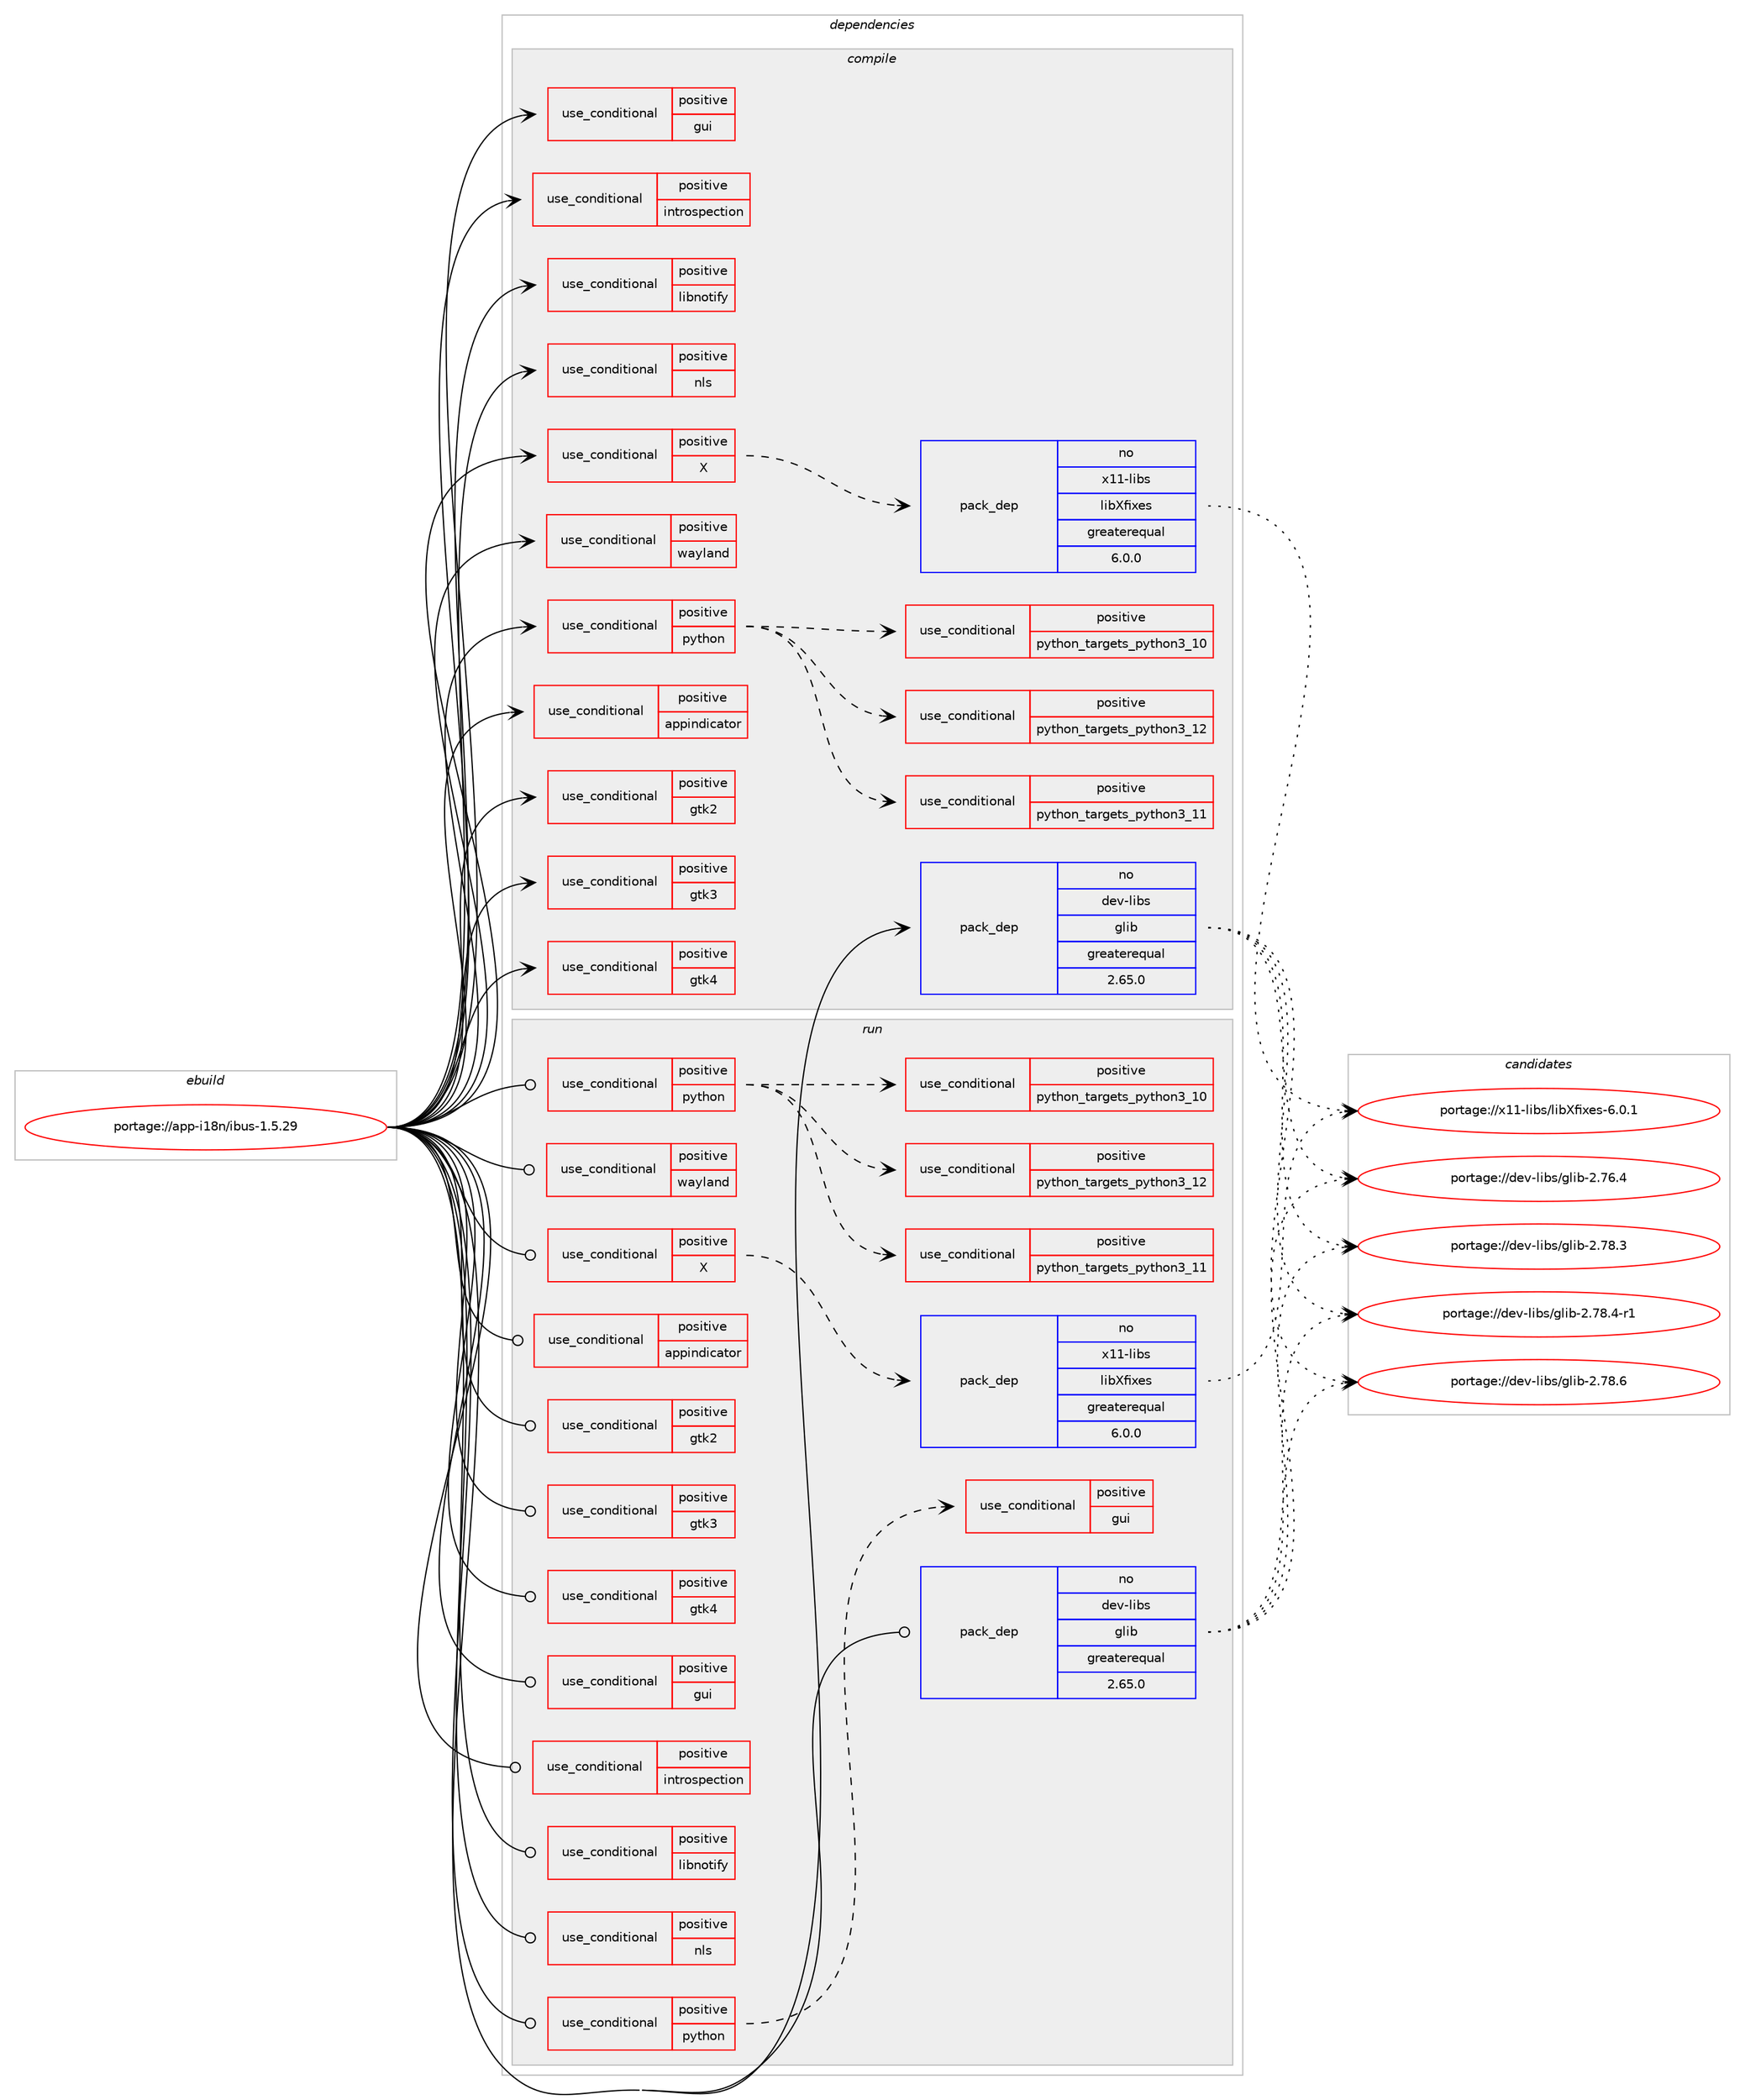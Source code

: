digraph prolog {

# *************
# Graph options
# *************

newrank=true;
concentrate=true;
compound=true;
graph [rankdir=LR,fontname=Helvetica,fontsize=10,ranksep=1.5];#, ranksep=2.5, nodesep=0.2];
edge  [arrowhead=vee];
node  [fontname=Helvetica,fontsize=10];

# **********
# The ebuild
# **********

subgraph cluster_leftcol {
color=gray;
rank=same;
label=<<i>ebuild</i>>;
id [label="portage://app-i18n/ibus-1.5.29", color=red, width=4, href="../app-i18n/ibus-1.5.29.svg"];
}

# ****************
# The dependencies
# ****************

subgraph cluster_midcol {
color=gray;
label=<<i>dependencies</i>>;
subgraph cluster_compile {
fillcolor="#eeeeee";
style=filled;
label=<<i>compile</i>>;
subgraph cond10492 {
dependency16793 [label=<<TABLE BORDER="0" CELLBORDER="1" CELLSPACING="0" CELLPADDING="4"><TR><TD ROWSPAN="3" CELLPADDING="10">use_conditional</TD></TR><TR><TD>positive</TD></TR><TR><TD>X</TD></TR></TABLE>>, shape=none, color=red];
# *** BEGIN UNKNOWN DEPENDENCY TYPE (TODO) ***
# dependency16793 -> package_dependency(portage://app-i18n/ibus-1.5.29,install,no,x11-libs,libX11,none,[,,],[],[])
# *** END UNKNOWN DEPENDENCY TYPE (TODO) ***

subgraph pack5959 {
dependency16794 [label=<<TABLE BORDER="0" CELLBORDER="1" CELLSPACING="0" CELLPADDING="4" WIDTH="220"><TR><TD ROWSPAN="6" CELLPADDING="30">pack_dep</TD></TR><TR><TD WIDTH="110">no</TD></TR><TR><TD>x11-libs</TD></TR><TR><TD>libXfixes</TD></TR><TR><TD>greaterequal</TD></TR><TR><TD>6.0.0</TD></TR></TABLE>>, shape=none, color=blue];
}
dependency16793:e -> dependency16794:w [weight=20,style="dashed",arrowhead="vee"];
}
id:e -> dependency16793:w [weight=20,style="solid",arrowhead="vee"];
subgraph cond10493 {
dependency16795 [label=<<TABLE BORDER="0" CELLBORDER="1" CELLSPACING="0" CELLPADDING="4"><TR><TD ROWSPAN="3" CELLPADDING="10">use_conditional</TD></TR><TR><TD>positive</TD></TR><TR><TD>appindicator</TD></TR></TABLE>>, shape=none, color=red];
# *** BEGIN UNKNOWN DEPENDENCY TYPE (TODO) ***
# dependency16795 -> package_dependency(portage://app-i18n/ibus-1.5.29,install,no,dev-libs,libdbusmenu,none,[,,],[],[use(optenable(gtk3),none)])
# *** END UNKNOWN DEPENDENCY TYPE (TODO) ***

}
id:e -> dependency16795:w [weight=20,style="solid",arrowhead="vee"];
subgraph cond10494 {
dependency16796 [label=<<TABLE BORDER="0" CELLBORDER="1" CELLSPACING="0" CELLPADDING="4"><TR><TD ROWSPAN="3" CELLPADDING="10">use_conditional</TD></TR><TR><TD>positive</TD></TR><TR><TD>gtk2</TD></TR></TABLE>>, shape=none, color=red];
# *** BEGIN UNKNOWN DEPENDENCY TYPE (TODO) ***
# dependency16796 -> package_dependency(portage://app-i18n/ibus-1.5.29,install,no,x11-libs,gtk+,none,[,,],[slot(2)],[])
# *** END UNKNOWN DEPENDENCY TYPE (TODO) ***

}
id:e -> dependency16796:w [weight=20,style="solid",arrowhead="vee"];
subgraph cond10495 {
dependency16797 [label=<<TABLE BORDER="0" CELLBORDER="1" CELLSPACING="0" CELLPADDING="4"><TR><TD ROWSPAN="3" CELLPADDING="10">use_conditional</TD></TR><TR><TD>positive</TD></TR><TR><TD>gtk3</TD></TR></TABLE>>, shape=none, color=red];
# *** BEGIN UNKNOWN DEPENDENCY TYPE (TODO) ***
# dependency16797 -> package_dependency(portage://app-i18n/ibus-1.5.29,install,no,x11-libs,gtk+,none,[,,],[slot(3)],[])
# *** END UNKNOWN DEPENDENCY TYPE (TODO) ***

}
id:e -> dependency16797:w [weight=20,style="solid",arrowhead="vee"];
subgraph cond10496 {
dependency16798 [label=<<TABLE BORDER="0" CELLBORDER="1" CELLSPACING="0" CELLPADDING="4"><TR><TD ROWSPAN="3" CELLPADDING="10">use_conditional</TD></TR><TR><TD>positive</TD></TR><TR><TD>gtk4</TD></TR></TABLE>>, shape=none, color=red];
# *** BEGIN UNKNOWN DEPENDENCY TYPE (TODO) ***
# dependency16798 -> package_dependency(portage://app-i18n/ibus-1.5.29,install,no,gui-libs,gtk,none,[,,],[slot(4)],[])
# *** END UNKNOWN DEPENDENCY TYPE (TODO) ***

}
id:e -> dependency16798:w [weight=20,style="solid",arrowhead="vee"];
subgraph cond10497 {
dependency16799 [label=<<TABLE BORDER="0" CELLBORDER="1" CELLSPACING="0" CELLPADDING="4"><TR><TD ROWSPAN="3" CELLPADDING="10">use_conditional</TD></TR><TR><TD>positive</TD></TR><TR><TD>gui</TD></TR></TABLE>>, shape=none, color=red];
# *** BEGIN UNKNOWN DEPENDENCY TYPE (TODO) ***
# dependency16799 -> package_dependency(portage://app-i18n/ibus-1.5.29,install,no,x11-libs,libX11,none,[,,],[],[])
# *** END UNKNOWN DEPENDENCY TYPE (TODO) ***

# *** BEGIN UNKNOWN DEPENDENCY TYPE (TODO) ***
# dependency16799 -> package_dependency(portage://app-i18n/ibus-1.5.29,install,no,x11-libs,libXi,none,[,,],[],[])
# *** END UNKNOWN DEPENDENCY TYPE (TODO) ***

}
id:e -> dependency16799:w [weight=20,style="solid",arrowhead="vee"];
subgraph cond10498 {
dependency16800 [label=<<TABLE BORDER="0" CELLBORDER="1" CELLSPACING="0" CELLPADDING="4"><TR><TD ROWSPAN="3" CELLPADDING="10">use_conditional</TD></TR><TR><TD>positive</TD></TR><TR><TD>introspection</TD></TR></TABLE>>, shape=none, color=red];
# *** BEGIN UNKNOWN DEPENDENCY TYPE (TODO) ***
# dependency16800 -> package_dependency(portage://app-i18n/ibus-1.5.29,install,no,dev-libs,gobject-introspection,none,[,,],[],[])
# *** END UNKNOWN DEPENDENCY TYPE (TODO) ***

}
id:e -> dependency16800:w [weight=20,style="solid",arrowhead="vee"];
subgraph cond10499 {
dependency16801 [label=<<TABLE BORDER="0" CELLBORDER="1" CELLSPACING="0" CELLPADDING="4"><TR><TD ROWSPAN="3" CELLPADDING="10">use_conditional</TD></TR><TR><TD>positive</TD></TR><TR><TD>libnotify</TD></TR></TABLE>>, shape=none, color=red];
# *** BEGIN UNKNOWN DEPENDENCY TYPE (TODO) ***
# dependency16801 -> package_dependency(portage://app-i18n/ibus-1.5.29,install,no,x11-libs,libnotify,none,[,,],[],[])
# *** END UNKNOWN DEPENDENCY TYPE (TODO) ***

}
id:e -> dependency16801:w [weight=20,style="solid",arrowhead="vee"];
subgraph cond10500 {
dependency16802 [label=<<TABLE BORDER="0" CELLBORDER="1" CELLSPACING="0" CELLPADDING="4"><TR><TD ROWSPAN="3" CELLPADDING="10">use_conditional</TD></TR><TR><TD>positive</TD></TR><TR><TD>nls</TD></TR></TABLE>>, shape=none, color=red];
# *** BEGIN UNKNOWN DEPENDENCY TYPE (TODO) ***
# dependency16802 -> package_dependency(portage://app-i18n/ibus-1.5.29,install,no,virtual,libintl,none,[,,],[],[])
# *** END UNKNOWN DEPENDENCY TYPE (TODO) ***

}
id:e -> dependency16802:w [weight=20,style="solid",arrowhead="vee"];
subgraph cond10501 {
dependency16803 [label=<<TABLE BORDER="0" CELLBORDER="1" CELLSPACING="0" CELLPADDING="4"><TR><TD ROWSPAN="3" CELLPADDING="10">use_conditional</TD></TR><TR><TD>positive</TD></TR><TR><TD>python</TD></TR></TABLE>>, shape=none, color=red];
subgraph cond10502 {
dependency16804 [label=<<TABLE BORDER="0" CELLBORDER="1" CELLSPACING="0" CELLPADDING="4"><TR><TD ROWSPAN="3" CELLPADDING="10">use_conditional</TD></TR><TR><TD>positive</TD></TR><TR><TD>python_targets_python3_10</TD></TR></TABLE>>, shape=none, color=red];
# *** BEGIN UNKNOWN DEPENDENCY TYPE (TODO) ***
# dependency16804 -> package_dependency(portage://app-i18n/ibus-1.5.29,install,no,dev-lang,python,none,[,,],[slot(3.10)],[])
# *** END UNKNOWN DEPENDENCY TYPE (TODO) ***

}
dependency16803:e -> dependency16804:w [weight=20,style="dashed",arrowhead="vee"];
subgraph cond10503 {
dependency16805 [label=<<TABLE BORDER="0" CELLBORDER="1" CELLSPACING="0" CELLPADDING="4"><TR><TD ROWSPAN="3" CELLPADDING="10">use_conditional</TD></TR><TR><TD>positive</TD></TR><TR><TD>python_targets_python3_11</TD></TR></TABLE>>, shape=none, color=red];
# *** BEGIN UNKNOWN DEPENDENCY TYPE (TODO) ***
# dependency16805 -> package_dependency(portage://app-i18n/ibus-1.5.29,install,no,dev-lang,python,none,[,,],[slot(3.11)],[])
# *** END UNKNOWN DEPENDENCY TYPE (TODO) ***

}
dependency16803:e -> dependency16805:w [weight=20,style="dashed",arrowhead="vee"];
subgraph cond10504 {
dependency16806 [label=<<TABLE BORDER="0" CELLBORDER="1" CELLSPACING="0" CELLPADDING="4"><TR><TD ROWSPAN="3" CELLPADDING="10">use_conditional</TD></TR><TR><TD>positive</TD></TR><TR><TD>python_targets_python3_12</TD></TR></TABLE>>, shape=none, color=red];
# *** BEGIN UNKNOWN DEPENDENCY TYPE (TODO) ***
# dependency16806 -> package_dependency(portage://app-i18n/ibus-1.5.29,install,no,dev-lang,python,none,[,,],[slot(3.12)],[])
# *** END UNKNOWN DEPENDENCY TYPE (TODO) ***

}
dependency16803:e -> dependency16806:w [weight=20,style="dashed",arrowhead="vee"];
# *** BEGIN UNKNOWN DEPENDENCY TYPE (TODO) ***
# dependency16803 -> package_dependency(portage://app-i18n/ibus-1.5.29,install,no,dev-python,pygobject,none,[,,],[slot(3)],[use(optenable(python_targets_python3_10),negative),use(optenable(python_targets_python3_11),negative),use(optenable(python_targets_python3_12),negative)])
# *** END UNKNOWN DEPENDENCY TYPE (TODO) ***

}
id:e -> dependency16803:w [weight=20,style="solid",arrowhead="vee"];
subgraph cond10505 {
dependency16807 [label=<<TABLE BORDER="0" CELLBORDER="1" CELLSPACING="0" CELLPADDING="4"><TR><TD ROWSPAN="3" CELLPADDING="10">use_conditional</TD></TR><TR><TD>positive</TD></TR><TR><TD>wayland</TD></TR></TABLE>>, shape=none, color=red];
# *** BEGIN UNKNOWN DEPENDENCY TYPE (TODO) ***
# dependency16807 -> package_dependency(portage://app-i18n/ibus-1.5.29,install,no,dev-libs,wayland,none,[,,],[],[])
# *** END UNKNOWN DEPENDENCY TYPE (TODO) ***

# *** BEGIN UNKNOWN DEPENDENCY TYPE (TODO) ***
# dependency16807 -> package_dependency(portage://app-i18n/ibus-1.5.29,install,no,x11-libs,libxkbcommon,none,[,,],[],[])
# *** END UNKNOWN DEPENDENCY TYPE (TODO) ***

}
id:e -> dependency16807:w [weight=20,style="solid",arrowhead="vee"];
# *** BEGIN UNKNOWN DEPENDENCY TYPE (TODO) ***
# id -> package_dependency(portage://app-i18n/ibus-1.5.29,install,no,app-text,iso-codes,none,[,,],[],[])
# *** END UNKNOWN DEPENDENCY TYPE (TODO) ***

subgraph pack5960 {
dependency16808 [label=<<TABLE BORDER="0" CELLBORDER="1" CELLSPACING="0" CELLPADDING="4" WIDTH="220"><TR><TD ROWSPAN="6" CELLPADDING="30">pack_dep</TD></TR><TR><TD WIDTH="110">no</TD></TR><TR><TD>dev-libs</TD></TR><TR><TD>glib</TD></TR><TR><TD>greaterequal</TD></TR><TR><TD>2.65.0</TD></TR></TABLE>>, shape=none, color=blue];
}
id:e -> dependency16808:w [weight=20,style="solid",arrowhead="vee"];
# *** BEGIN UNKNOWN DEPENDENCY TYPE (TODO) ***
# id -> package_dependency(portage://app-i18n/ibus-1.5.29,install,no,gnome-base,dconf,none,[,,],[],[])
# *** END UNKNOWN DEPENDENCY TYPE (TODO) ***

# *** BEGIN UNKNOWN DEPENDENCY TYPE (TODO) ***
# id -> package_dependency(portage://app-i18n/ibus-1.5.29,install,no,gnome-base,librsvg,none,[,,],[slot(2)],[])
# *** END UNKNOWN DEPENDENCY TYPE (TODO) ***

# *** BEGIN UNKNOWN DEPENDENCY TYPE (TODO) ***
# id -> package_dependency(portage://app-i18n/ibus-1.5.29,install,no,sys-apps,dbus,none,[,,],[],[use(optenable(X),none)])
# *** END UNKNOWN DEPENDENCY TYPE (TODO) ***

}
subgraph cluster_compileandrun {
fillcolor="#eeeeee";
style=filled;
label=<<i>compile and run</i>>;
}
subgraph cluster_run {
fillcolor="#eeeeee";
style=filled;
label=<<i>run</i>>;
subgraph cond10506 {
dependency16809 [label=<<TABLE BORDER="0" CELLBORDER="1" CELLSPACING="0" CELLPADDING="4"><TR><TD ROWSPAN="3" CELLPADDING="10">use_conditional</TD></TR><TR><TD>positive</TD></TR><TR><TD>X</TD></TR></TABLE>>, shape=none, color=red];
# *** BEGIN UNKNOWN DEPENDENCY TYPE (TODO) ***
# dependency16809 -> package_dependency(portage://app-i18n/ibus-1.5.29,run,no,x11-libs,libX11,none,[,,],[],[])
# *** END UNKNOWN DEPENDENCY TYPE (TODO) ***

subgraph pack5961 {
dependency16810 [label=<<TABLE BORDER="0" CELLBORDER="1" CELLSPACING="0" CELLPADDING="4" WIDTH="220"><TR><TD ROWSPAN="6" CELLPADDING="30">pack_dep</TD></TR><TR><TD WIDTH="110">no</TD></TR><TR><TD>x11-libs</TD></TR><TR><TD>libXfixes</TD></TR><TR><TD>greaterequal</TD></TR><TR><TD>6.0.0</TD></TR></TABLE>>, shape=none, color=blue];
}
dependency16809:e -> dependency16810:w [weight=20,style="dashed",arrowhead="vee"];
}
id:e -> dependency16809:w [weight=20,style="solid",arrowhead="odot"];
subgraph cond10507 {
dependency16811 [label=<<TABLE BORDER="0" CELLBORDER="1" CELLSPACING="0" CELLPADDING="4"><TR><TD ROWSPAN="3" CELLPADDING="10">use_conditional</TD></TR><TR><TD>positive</TD></TR><TR><TD>appindicator</TD></TR></TABLE>>, shape=none, color=red];
# *** BEGIN UNKNOWN DEPENDENCY TYPE (TODO) ***
# dependency16811 -> package_dependency(portage://app-i18n/ibus-1.5.29,run,no,dev-libs,libdbusmenu,none,[,,],[],[use(optenable(gtk3),none)])
# *** END UNKNOWN DEPENDENCY TYPE (TODO) ***

}
id:e -> dependency16811:w [weight=20,style="solid",arrowhead="odot"];
subgraph cond10508 {
dependency16812 [label=<<TABLE BORDER="0" CELLBORDER="1" CELLSPACING="0" CELLPADDING="4"><TR><TD ROWSPAN="3" CELLPADDING="10">use_conditional</TD></TR><TR><TD>positive</TD></TR><TR><TD>gtk2</TD></TR></TABLE>>, shape=none, color=red];
# *** BEGIN UNKNOWN DEPENDENCY TYPE (TODO) ***
# dependency16812 -> package_dependency(portage://app-i18n/ibus-1.5.29,run,no,x11-libs,gtk+,none,[,,],[slot(2)],[])
# *** END UNKNOWN DEPENDENCY TYPE (TODO) ***

}
id:e -> dependency16812:w [weight=20,style="solid",arrowhead="odot"];
subgraph cond10509 {
dependency16813 [label=<<TABLE BORDER="0" CELLBORDER="1" CELLSPACING="0" CELLPADDING="4"><TR><TD ROWSPAN="3" CELLPADDING="10">use_conditional</TD></TR><TR><TD>positive</TD></TR><TR><TD>gtk3</TD></TR></TABLE>>, shape=none, color=red];
# *** BEGIN UNKNOWN DEPENDENCY TYPE (TODO) ***
# dependency16813 -> package_dependency(portage://app-i18n/ibus-1.5.29,run,no,x11-libs,gtk+,none,[,,],[slot(3)],[])
# *** END UNKNOWN DEPENDENCY TYPE (TODO) ***

}
id:e -> dependency16813:w [weight=20,style="solid",arrowhead="odot"];
subgraph cond10510 {
dependency16814 [label=<<TABLE BORDER="0" CELLBORDER="1" CELLSPACING="0" CELLPADDING="4"><TR><TD ROWSPAN="3" CELLPADDING="10">use_conditional</TD></TR><TR><TD>positive</TD></TR><TR><TD>gtk4</TD></TR></TABLE>>, shape=none, color=red];
# *** BEGIN UNKNOWN DEPENDENCY TYPE (TODO) ***
# dependency16814 -> package_dependency(portage://app-i18n/ibus-1.5.29,run,no,gui-libs,gtk,none,[,,],[slot(4)],[])
# *** END UNKNOWN DEPENDENCY TYPE (TODO) ***

}
id:e -> dependency16814:w [weight=20,style="solid",arrowhead="odot"];
subgraph cond10511 {
dependency16815 [label=<<TABLE BORDER="0" CELLBORDER="1" CELLSPACING="0" CELLPADDING="4"><TR><TD ROWSPAN="3" CELLPADDING="10">use_conditional</TD></TR><TR><TD>positive</TD></TR><TR><TD>gui</TD></TR></TABLE>>, shape=none, color=red];
# *** BEGIN UNKNOWN DEPENDENCY TYPE (TODO) ***
# dependency16815 -> package_dependency(portage://app-i18n/ibus-1.5.29,run,no,x11-libs,libX11,none,[,,],[],[])
# *** END UNKNOWN DEPENDENCY TYPE (TODO) ***

# *** BEGIN UNKNOWN DEPENDENCY TYPE (TODO) ***
# dependency16815 -> package_dependency(portage://app-i18n/ibus-1.5.29,run,no,x11-libs,libXi,none,[,,],[],[])
# *** END UNKNOWN DEPENDENCY TYPE (TODO) ***

}
id:e -> dependency16815:w [weight=20,style="solid",arrowhead="odot"];
subgraph cond10512 {
dependency16816 [label=<<TABLE BORDER="0" CELLBORDER="1" CELLSPACING="0" CELLPADDING="4"><TR><TD ROWSPAN="3" CELLPADDING="10">use_conditional</TD></TR><TR><TD>positive</TD></TR><TR><TD>introspection</TD></TR></TABLE>>, shape=none, color=red];
# *** BEGIN UNKNOWN DEPENDENCY TYPE (TODO) ***
# dependency16816 -> package_dependency(portage://app-i18n/ibus-1.5.29,run,no,dev-libs,gobject-introspection,none,[,,],[],[])
# *** END UNKNOWN DEPENDENCY TYPE (TODO) ***

}
id:e -> dependency16816:w [weight=20,style="solid",arrowhead="odot"];
subgraph cond10513 {
dependency16817 [label=<<TABLE BORDER="0" CELLBORDER="1" CELLSPACING="0" CELLPADDING="4"><TR><TD ROWSPAN="3" CELLPADDING="10">use_conditional</TD></TR><TR><TD>positive</TD></TR><TR><TD>libnotify</TD></TR></TABLE>>, shape=none, color=red];
# *** BEGIN UNKNOWN DEPENDENCY TYPE (TODO) ***
# dependency16817 -> package_dependency(portage://app-i18n/ibus-1.5.29,run,no,x11-libs,libnotify,none,[,,],[],[])
# *** END UNKNOWN DEPENDENCY TYPE (TODO) ***

}
id:e -> dependency16817:w [weight=20,style="solid",arrowhead="odot"];
subgraph cond10514 {
dependency16818 [label=<<TABLE BORDER="0" CELLBORDER="1" CELLSPACING="0" CELLPADDING="4"><TR><TD ROWSPAN="3" CELLPADDING="10">use_conditional</TD></TR><TR><TD>positive</TD></TR><TR><TD>nls</TD></TR></TABLE>>, shape=none, color=red];
# *** BEGIN UNKNOWN DEPENDENCY TYPE (TODO) ***
# dependency16818 -> package_dependency(portage://app-i18n/ibus-1.5.29,run,no,virtual,libintl,none,[,,],[],[])
# *** END UNKNOWN DEPENDENCY TYPE (TODO) ***

}
id:e -> dependency16818:w [weight=20,style="solid",arrowhead="odot"];
subgraph cond10515 {
dependency16819 [label=<<TABLE BORDER="0" CELLBORDER="1" CELLSPACING="0" CELLPADDING="4"><TR><TD ROWSPAN="3" CELLPADDING="10">use_conditional</TD></TR><TR><TD>positive</TD></TR><TR><TD>python</TD></TR></TABLE>>, shape=none, color=red];
subgraph cond10516 {
dependency16820 [label=<<TABLE BORDER="0" CELLBORDER="1" CELLSPACING="0" CELLPADDING="4"><TR><TD ROWSPAN="3" CELLPADDING="10">use_conditional</TD></TR><TR><TD>positive</TD></TR><TR><TD>gui</TD></TR></TABLE>>, shape=none, color=red];
# *** BEGIN UNKNOWN DEPENDENCY TYPE (TODO) ***
# dependency16820 -> package_dependency(portage://app-i18n/ibus-1.5.29,run,no,x11-libs,gtk+,none,[,,],[slot(3)],[use(enable(introspection),none)])
# *** END UNKNOWN DEPENDENCY TYPE (TODO) ***

}
dependency16819:e -> dependency16820:w [weight=20,style="dashed",arrowhead="vee"];
}
id:e -> dependency16819:w [weight=20,style="solid",arrowhead="odot"];
subgraph cond10517 {
dependency16821 [label=<<TABLE BORDER="0" CELLBORDER="1" CELLSPACING="0" CELLPADDING="4"><TR><TD ROWSPAN="3" CELLPADDING="10">use_conditional</TD></TR><TR><TD>positive</TD></TR><TR><TD>python</TD></TR></TABLE>>, shape=none, color=red];
subgraph cond10518 {
dependency16822 [label=<<TABLE BORDER="0" CELLBORDER="1" CELLSPACING="0" CELLPADDING="4"><TR><TD ROWSPAN="3" CELLPADDING="10">use_conditional</TD></TR><TR><TD>positive</TD></TR><TR><TD>python_targets_python3_10</TD></TR></TABLE>>, shape=none, color=red];
# *** BEGIN UNKNOWN DEPENDENCY TYPE (TODO) ***
# dependency16822 -> package_dependency(portage://app-i18n/ibus-1.5.29,run,no,dev-lang,python,none,[,,],[slot(3.10)],[])
# *** END UNKNOWN DEPENDENCY TYPE (TODO) ***

}
dependency16821:e -> dependency16822:w [weight=20,style="dashed",arrowhead="vee"];
subgraph cond10519 {
dependency16823 [label=<<TABLE BORDER="0" CELLBORDER="1" CELLSPACING="0" CELLPADDING="4"><TR><TD ROWSPAN="3" CELLPADDING="10">use_conditional</TD></TR><TR><TD>positive</TD></TR><TR><TD>python_targets_python3_11</TD></TR></TABLE>>, shape=none, color=red];
# *** BEGIN UNKNOWN DEPENDENCY TYPE (TODO) ***
# dependency16823 -> package_dependency(portage://app-i18n/ibus-1.5.29,run,no,dev-lang,python,none,[,,],[slot(3.11)],[])
# *** END UNKNOWN DEPENDENCY TYPE (TODO) ***

}
dependency16821:e -> dependency16823:w [weight=20,style="dashed",arrowhead="vee"];
subgraph cond10520 {
dependency16824 [label=<<TABLE BORDER="0" CELLBORDER="1" CELLSPACING="0" CELLPADDING="4"><TR><TD ROWSPAN="3" CELLPADDING="10">use_conditional</TD></TR><TR><TD>positive</TD></TR><TR><TD>python_targets_python3_12</TD></TR></TABLE>>, shape=none, color=red];
# *** BEGIN UNKNOWN DEPENDENCY TYPE (TODO) ***
# dependency16824 -> package_dependency(portage://app-i18n/ibus-1.5.29,run,no,dev-lang,python,none,[,,],[slot(3.12)],[])
# *** END UNKNOWN DEPENDENCY TYPE (TODO) ***

}
dependency16821:e -> dependency16824:w [weight=20,style="dashed",arrowhead="vee"];
# *** BEGIN UNKNOWN DEPENDENCY TYPE (TODO) ***
# dependency16821 -> package_dependency(portage://app-i18n/ibus-1.5.29,run,no,dev-python,pygobject,none,[,,],[slot(3)],[use(optenable(python_targets_python3_10),negative),use(optenable(python_targets_python3_11),negative),use(optenable(python_targets_python3_12),negative)])
# *** END UNKNOWN DEPENDENCY TYPE (TODO) ***

}
id:e -> dependency16821:w [weight=20,style="solid",arrowhead="odot"];
subgraph cond10521 {
dependency16825 [label=<<TABLE BORDER="0" CELLBORDER="1" CELLSPACING="0" CELLPADDING="4"><TR><TD ROWSPAN="3" CELLPADDING="10">use_conditional</TD></TR><TR><TD>positive</TD></TR><TR><TD>wayland</TD></TR></TABLE>>, shape=none, color=red];
# *** BEGIN UNKNOWN DEPENDENCY TYPE (TODO) ***
# dependency16825 -> package_dependency(portage://app-i18n/ibus-1.5.29,run,no,dev-libs,wayland,none,[,,],[],[])
# *** END UNKNOWN DEPENDENCY TYPE (TODO) ***

# *** BEGIN UNKNOWN DEPENDENCY TYPE (TODO) ***
# dependency16825 -> package_dependency(portage://app-i18n/ibus-1.5.29,run,no,x11-libs,libxkbcommon,none,[,,],[],[])
# *** END UNKNOWN DEPENDENCY TYPE (TODO) ***

}
id:e -> dependency16825:w [weight=20,style="solid",arrowhead="odot"];
# *** BEGIN UNKNOWN DEPENDENCY TYPE (TODO) ***
# id -> package_dependency(portage://app-i18n/ibus-1.5.29,run,no,app-text,iso-codes,none,[,,],[],[])
# *** END UNKNOWN DEPENDENCY TYPE (TODO) ***

subgraph pack5962 {
dependency16826 [label=<<TABLE BORDER="0" CELLBORDER="1" CELLSPACING="0" CELLPADDING="4" WIDTH="220"><TR><TD ROWSPAN="6" CELLPADDING="30">pack_dep</TD></TR><TR><TD WIDTH="110">no</TD></TR><TR><TD>dev-libs</TD></TR><TR><TD>glib</TD></TR><TR><TD>greaterequal</TD></TR><TR><TD>2.65.0</TD></TR></TABLE>>, shape=none, color=blue];
}
id:e -> dependency16826:w [weight=20,style="solid",arrowhead="odot"];
# *** BEGIN UNKNOWN DEPENDENCY TYPE (TODO) ***
# id -> package_dependency(portage://app-i18n/ibus-1.5.29,run,no,gnome-base,dconf,none,[,,],[],[])
# *** END UNKNOWN DEPENDENCY TYPE (TODO) ***

# *** BEGIN UNKNOWN DEPENDENCY TYPE (TODO) ***
# id -> package_dependency(portage://app-i18n/ibus-1.5.29,run,no,gnome-base,librsvg,none,[,,],[slot(2)],[])
# *** END UNKNOWN DEPENDENCY TYPE (TODO) ***

# *** BEGIN UNKNOWN DEPENDENCY TYPE (TODO) ***
# id -> package_dependency(portage://app-i18n/ibus-1.5.29,run,no,sys-apps,dbus,none,[,,],[],[use(optenable(X),none)])
# *** END UNKNOWN DEPENDENCY TYPE (TODO) ***

}
}

# **************
# The candidates
# **************

subgraph cluster_choices {
rank=same;
color=gray;
label=<<i>candidates</i>>;

subgraph choice5959 {
color=black;
nodesep=1;
choice12049494510810598115471081059888102105120101115455446484649 [label="portage://x11-libs/libXfixes-6.0.1", color=red, width=4,href="../x11-libs/libXfixes-6.0.1.svg"];
dependency16794:e -> choice12049494510810598115471081059888102105120101115455446484649:w [style=dotted,weight="100"];
}
subgraph choice5960 {
color=black;
nodesep=1;
choice1001011184510810598115471031081059845504655544652 [label="portage://dev-libs/glib-2.76.4", color=red, width=4,href="../dev-libs/glib-2.76.4.svg"];
choice1001011184510810598115471031081059845504655564651 [label="portage://dev-libs/glib-2.78.3", color=red, width=4,href="../dev-libs/glib-2.78.3.svg"];
choice10010111845108105981154710310810598455046555646524511449 [label="portage://dev-libs/glib-2.78.4-r1", color=red, width=4,href="../dev-libs/glib-2.78.4-r1.svg"];
choice1001011184510810598115471031081059845504655564654 [label="portage://dev-libs/glib-2.78.6", color=red, width=4,href="../dev-libs/glib-2.78.6.svg"];
dependency16808:e -> choice1001011184510810598115471031081059845504655544652:w [style=dotted,weight="100"];
dependency16808:e -> choice1001011184510810598115471031081059845504655564651:w [style=dotted,weight="100"];
dependency16808:e -> choice10010111845108105981154710310810598455046555646524511449:w [style=dotted,weight="100"];
dependency16808:e -> choice1001011184510810598115471031081059845504655564654:w [style=dotted,weight="100"];
}
subgraph choice5961 {
color=black;
nodesep=1;
choice12049494510810598115471081059888102105120101115455446484649 [label="portage://x11-libs/libXfixes-6.0.1", color=red, width=4,href="../x11-libs/libXfixes-6.0.1.svg"];
dependency16810:e -> choice12049494510810598115471081059888102105120101115455446484649:w [style=dotted,weight="100"];
}
subgraph choice5962 {
color=black;
nodesep=1;
choice1001011184510810598115471031081059845504655544652 [label="portage://dev-libs/glib-2.76.4", color=red, width=4,href="../dev-libs/glib-2.76.4.svg"];
choice1001011184510810598115471031081059845504655564651 [label="portage://dev-libs/glib-2.78.3", color=red, width=4,href="../dev-libs/glib-2.78.3.svg"];
choice10010111845108105981154710310810598455046555646524511449 [label="portage://dev-libs/glib-2.78.4-r1", color=red, width=4,href="../dev-libs/glib-2.78.4-r1.svg"];
choice1001011184510810598115471031081059845504655564654 [label="portage://dev-libs/glib-2.78.6", color=red, width=4,href="../dev-libs/glib-2.78.6.svg"];
dependency16826:e -> choice1001011184510810598115471031081059845504655544652:w [style=dotted,weight="100"];
dependency16826:e -> choice1001011184510810598115471031081059845504655564651:w [style=dotted,weight="100"];
dependency16826:e -> choice10010111845108105981154710310810598455046555646524511449:w [style=dotted,weight="100"];
dependency16826:e -> choice1001011184510810598115471031081059845504655564654:w [style=dotted,weight="100"];
}
}

}
